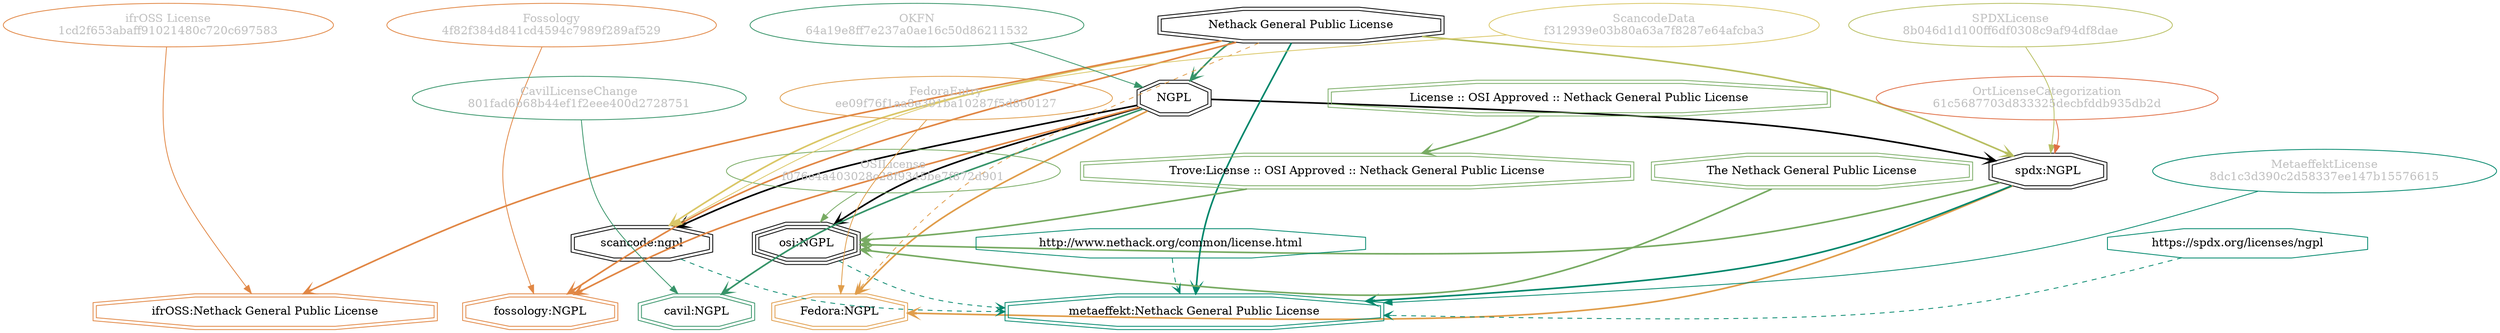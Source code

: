 strict digraph {
    node [shape=box];
    graph [splines=curved];
    3040 [label="SPDXLicense\n8b046d1d100ff6df0308c9af94df8dae"
         ,fontcolor=gray
         ,color="#b8bf62"
         ,fillcolor="beige;1"
         ,shape=ellipse];
    3041 [label="spdx:NGPL"
         ,shape=doubleoctagon];
    3042 [label=NGPL
         ,shape=doubleoctagon];
    3043 [label="Nethack General Public License"
         ,shape=doubleoctagon];
    5190 [label="OSILicense\nf076e4a403028c28f9345be7f872d901"
         ,fontcolor=gray
         ,color="#78ab63"
         ,fillcolor="beige;1"
         ,shape=ellipse];
    5191 [label="osi:NGPL"
         ,shape=tripleoctagon];
    5192 [label="The Nethack General Public License"
         ,color="#78ab63"
         ,shape=doubleoctagon];
    5193 [label="Trove:License :: OSI Approved :: Nethack General Public License"
         ,color="#78ab63"
         ,shape=doubleoctagon];
    5194 [label="License :: OSI Approved :: Nethack General Public License"
         ,color="#78ab63"
         ,shape=doubleoctagon];
    8181 [label="FedoraEntry\nee09f76f1aa8e391ba10287f5d860127"
         ,fontcolor=gray
         ,color="#e09d4b"
         ,fillcolor="beige;1"
         ,shape=ellipse];
    8182 [label="Fedora:NGPL"
         ,color="#e09d4b"
         ,shape=doubleoctagon];
    20589 [label="ScancodeData\nf312939e03b80a63a7f8287e64afcba3"
          ,fontcolor=gray
          ,color="#dac767"
          ,fillcolor="beige;1"
          ,shape=ellipse];
    20590 [label="scancode:ngpl"
          ,shape=doubleoctagon];
    26310 [label="Fossology\n4f82f384d841cd4594c7989f289af529"
          ,fontcolor=gray
          ,color="#e18745"
          ,fillcolor="beige;1"
          ,shape=ellipse];
    26311 [label="fossology:NGPL"
          ,color="#e18745"
          ,shape=doubleoctagon];
    28342 [label="OKFN\n64a19e8ff7e237a0ae16c50d86211532"
          ,fontcolor=gray
          ,color="#379469"
          ,fillcolor="beige;1"
          ,shape=ellipse];
    35092 [label="OrtLicenseCategorization\n61c5687703d833325decbfddb935db2d"
          ,fontcolor=gray
          ,color="#e06f45"
          ,fillcolor="beige;1"
          ,shape=ellipse];
    37246 [label="CavilLicenseChange\n801fad6b68b44ef1f2eee400d2728751"
          ,fontcolor=gray
          ,color="#379469"
          ,fillcolor="beige;1"
          ,shape=ellipse];
    37247 [label="cavil:NGPL"
          ,color="#379469"
          ,shape=doubleoctagon];
    45951 [label="MetaeffektLicense\n8dc1c3d390c2d58337ee147b15576615"
          ,fontcolor=gray
          ,color="#00876c"
          ,fillcolor="beige;1"
          ,shape=ellipse];
    45952 [label="metaeffekt:Nethack General Public License"
          ,color="#00876c"
          ,shape=doubleoctagon];
    45953 [label="http://www.nethack.org/common/license.html"
          ,color="#00876c"
          ,shape=octagon];
    45955 [label="https://spdx.org/licenses/ngpl"
          ,color="#00876c"
          ,shape=octagon];
    54798 [label="ifrOSS License\n1cd2f653abaff91021480c720c697583"
          ,fontcolor=gray
          ,color="#e18745"
          ,fillcolor="beige;1"
          ,shape=ellipse];
    54799 [label="ifrOSS:Nethack General Public License"
          ,color="#e18745"
          ,shape=doubleoctagon];
    3040 -> 3041 [weight=0.5
                 ,color="#b8bf62"];
    3041 -> 5191 [style=bold
                 ,arrowhead=vee
                 ,weight=0.7
                 ,color="#78ab63"];
    3041 -> 8182 [style=bold
                 ,arrowhead=vee
                 ,weight=0.7
                 ,color="#e09d4b"];
    3041 -> 45952 [style=bold
                  ,arrowhead=vee
                  ,weight=0.7
                  ,color="#00876c"];
    3042 -> 3041 [style=bold
                 ,arrowhead=vee
                 ,weight=0.7];
    3042 -> 5191 [style=bold
                 ,arrowhead=vee
                 ,weight=0.7];
    3042 -> 8182 [style=bold
                 ,arrowhead=vee
                 ,weight=0.7
                 ,color="#e09d4b"];
    3042 -> 8182 [style=bold
                 ,arrowhead=vee
                 ,weight=0.7
                 ,color="#e09d4b"];
    3042 -> 20590 [style=bold
                  ,arrowhead=vee
                  ,weight=0.7];
    3042 -> 26311 [style=bold
                  ,arrowhead=vee
                  ,weight=0.7
                  ,color="#e18745"];
    3042 -> 37247 [style=bold
                  ,arrowhead=vee
                  ,weight=0.7
                  ,color="#379469"];
    3042 -> 37247 [style=bold
                  ,arrowhead=vee
                  ,weight=0.7
                  ,color="#379469"];
    3043 -> 3041 [style=bold
                 ,arrowhead=vee
                 ,weight=0.7
                 ,color="#b8bf62"];
    3043 -> 3042 [style=bold
                 ,arrowhead=vee
                 ,weight=0.7
                 ,color="#379469"];
    3043 -> 8182 [style=dashed
                 ,arrowhead=vee
                 ,weight=0.5
                 ,color="#e09d4b"];
    3043 -> 20590 [style=bold
                  ,arrowhead=vee
                  ,weight=0.7
                  ,color="#dac767"];
    3043 -> 26311 [style=bold
                  ,arrowhead=vee
                  ,weight=0.7
                  ,color="#e18745"];
    3043 -> 45952 [style=bold
                  ,arrowhead=vee
                  ,weight=0.7
                  ,color="#00876c"];
    3043 -> 45952 [style=bold
                  ,arrowhead=vee
                  ,weight=0.7
                  ,color="#00876c"];
    3043 -> 54799 [style=bold
                  ,arrowhead=vee
                  ,weight=0.7
                  ,color="#e18745"];
    3043 -> 54799 [style=bold
                  ,arrowhead=vee
                  ,weight=0.7
                  ,color="#e18745"];
    5190 -> 5191 [weight=0.5
                 ,color="#78ab63"];
    5191 -> 45952 [style=dashed
                  ,arrowhead=vee
                  ,weight=0.5
                  ,color="#00876c"];
    5192 -> 5191 [style=bold
                 ,arrowhead=vee
                 ,weight=0.7
                 ,color="#78ab63"];
    5193 -> 5191 [style=bold
                 ,arrowhead=vee
                 ,weight=0.7
                 ,color="#78ab63"];
    5194 -> 5193 [style=bold
                 ,arrowhead=vee
                 ,weight=0.7
                 ,color="#78ab63"];
    8181 -> 8182 [weight=0.5
                 ,color="#e09d4b"];
    20589 -> 20590 [weight=0.5
                   ,color="#dac767"];
    20590 -> 45952 [style=dashed
                   ,arrowhead=vee
                   ,weight=0.5
                   ,color="#00876c"];
    26310 -> 26311 [weight=0.5
                   ,color="#e18745"];
    28342 -> 3042 [weight=0.5
                  ,color="#379469"];
    35092 -> 3041 [weight=0.5
                  ,color="#e06f45"];
    37246 -> 37247 [weight=0.5
                   ,color="#379469"];
    45951 -> 45952 [weight=0.5
                   ,color="#00876c"];
    45953 -> 45952 [style=dashed
                   ,arrowhead=vee
                   ,weight=0.5
                   ,color="#00876c"];
    45955 -> 45952 [style=dashed
                   ,arrowhead=vee
                   ,weight=0.5
                   ,color="#00876c"];
    54798 -> 54799 [weight=0.5
                   ,color="#e18745"];
}
